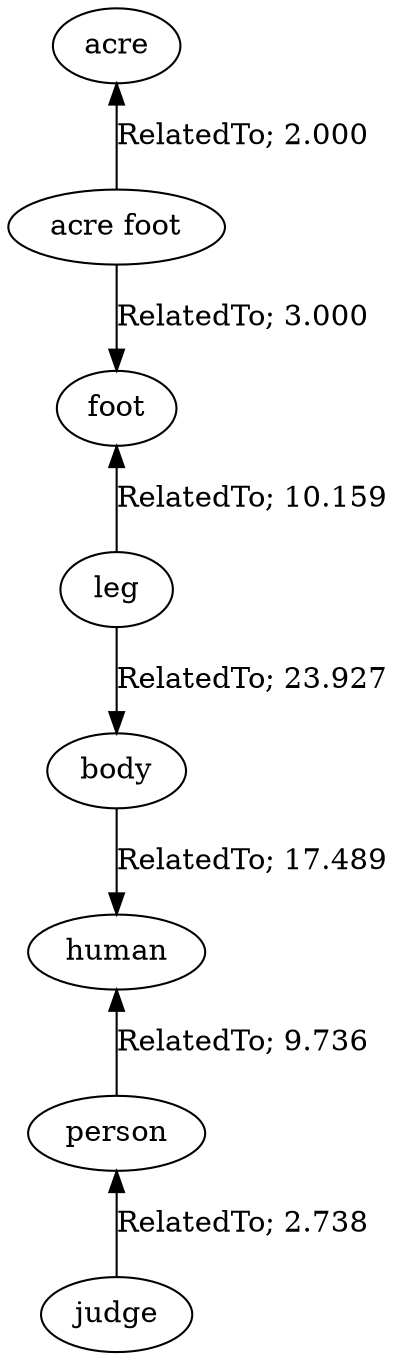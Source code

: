 // The path the concepts from "acre" to "judge".Path Length: 7; Weight Sum: 69.04787086980485; Average Weight: 9.863981552829264
digraph "9_b---acre-judge---PLen7_WSum69.048_WAvg9.864" {
	0 [label=acre]
	1 [label="acre foot"]
	2 [label=foot]
	3 [label=leg]
	4 [label=body]
	5 [label=human]
	6 [label=person]
	7 [label=judge]
	0 -> 1 [label="RelatedTo; 2.000" dir=back weight=2.000]
	1 -> 2 [label="RelatedTo; 3.000" dir=forward weight=3.000]
	2 -> 3 [label="RelatedTo; 10.159" dir=back weight=10.159]
	3 -> 4 [label="RelatedTo; 23.927" dir=forward weight=23.927]
	4 -> 5 [label="RelatedTo; 17.489" dir=forward weight=17.489]
	5 -> 6 [label="RelatedTo; 9.736" dir=back weight=9.736]
	6 -> 7 [label="RelatedTo; 2.738" dir=back weight=2.738]
}
